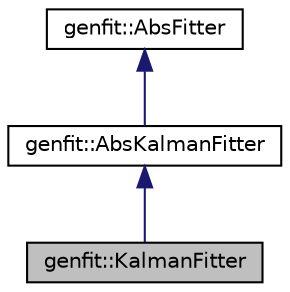 digraph "genfit::KalmanFitter"
{
 // LATEX_PDF_SIZE
  edge [fontname="Helvetica",fontsize="10",labelfontname="Helvetica",labelfontsize="10"];
  node [fontname="Helvetica",fontsize="10",shape=record];
  Node1 [label="genfit::KalmanFitter",height=0.2,width=0.4,color="black", fillcolor="grey75", style="filled", fontcolor="black",tooltip="Simple Kalman filter implementation."];
  Node2 -> Node1 [dir="back",color="midnightblue",fontsize="10",style="solid",fontname="Helvetica"];
  Node2 [label="genfit::AbsKalmanFitter",height=0.2,width=0.4,color="black", fillcolor="white", style="filled",URL="$classgenfit_1_1AbsKalmanFitter.html",tooltip="Abstract base class for Kalman fitter and derived fitting algorithms."];
  Node3 -> Node2 [dir="back",color="midnightblue",fontsize="10",style="solid",fontname="Helvetica"];
  Node3 [label="genfit::AbsFitter",height=0.2,width=0.4,color="black", fillcolor="white", style="filled",URL="$classgenfit_1_1AbsFitter.html",tooltip="Abstract base class for fitters."];
}
